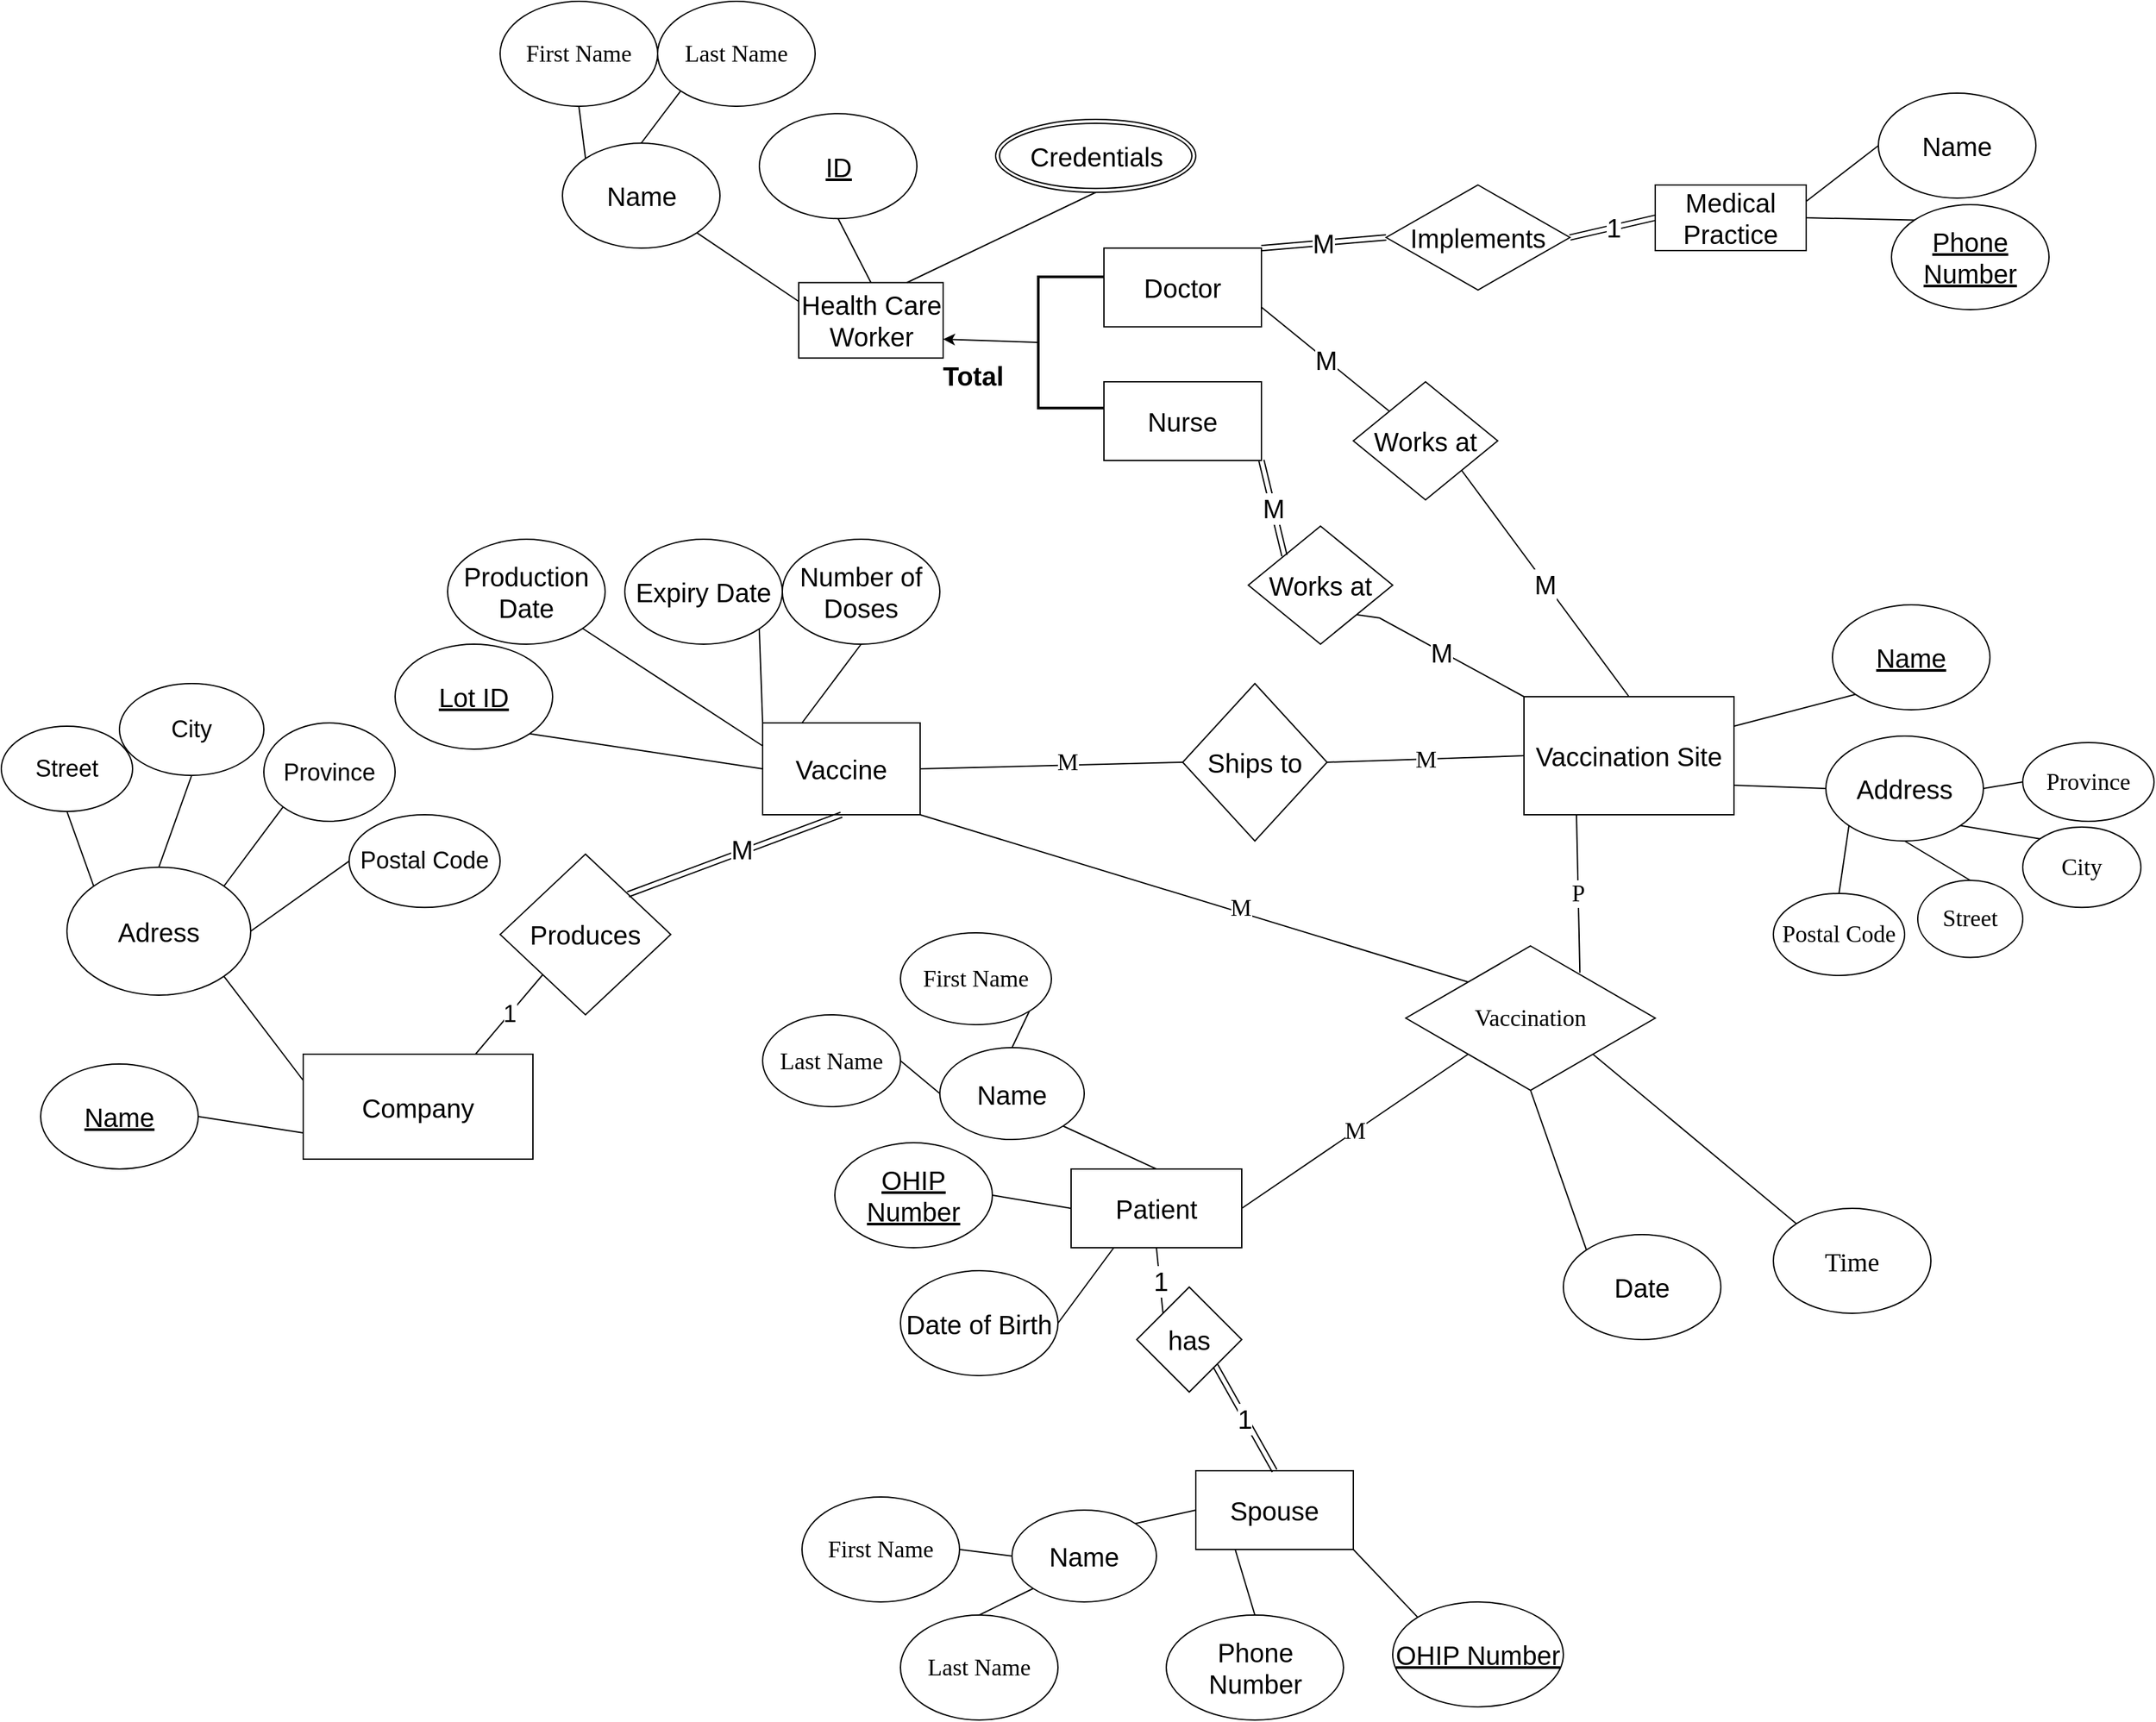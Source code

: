 <mxfile version="16.5.5" type="github">
  <diagram id="PgW4nPpEC8x0lyethXMX" name="Page-1">
    <mxGraphModel dx="3353" dy="2295" grid="1" gridSize="10" guides="1" tooltips="1" connect="1" arrows="1" fold="1" page="1" pageScale="1" pageWidth="850" pageHeight="1100" math="0" shadow="0">
      <root>
        <mxCell id="0" />
        <mxCell id="1" parent="0" />
        <mxCell id="HXhFRCqjD4kQxeXYWOiK-1" value="Company" style="rounded=0;whiteSpace=wrap;html=1;fontSize=20;" parent="1" vertex="1">
          <mxGeometry x="-580" y="522.5" width="175" height="80" as="geometry" />
        </mxCell>
        <mxCell id="HXhFRCqjD4kQxeXYWOiK-2" value="Vaccine" style="rounded=0;whiteSpace=wrap;html=1;fontSize=20;" parent="1" vertex="1">
          <mxGeometry x="-230" y="270" width="120" height="70" as="geometry" />
        </mxCell>
        <mxCell id="HXhFRCqjD4kQxeXYWOiK-3" value="Vaccination Site" style="rounded=0;whiteSpace=wrap;html=1;fontSize=20;" parent="1" vertex="1">
          <mxGeometry x="350" y="250" width="160" height="90" as="geometry" />
        </mxCell>
        <mxCell id="HXhFRCqjD4kQxeXYWOiK-4" value="Patient" style="rounded=0;whiteSpace=wrap;html=1;fontSize=20;" parent="1" vertex="1">
          <mxGeometry x="5" y="610" width="130" height="60" as="geometry" />
        </mxCell>
        <mxCell id="HXhFRCqjD4kQxeXYWOiK-6" value="Health Care Worker" style="rounded=0;whiteSpace=wrap;html=1;fontSize=20;" parent="1" vertex="1">
          <mxGeometry x="-202.5" y="-65.63" width="110" height="57.5" as="geometry" />
        </mxCell>
        <mxCell id="HXhFRCqjD4kQxeXYWOiK-7" value="&lt;u style=&quot;font-size: 20px;&quot;&gt;Name&lt;/u&gt;" style="ellipse;whiteSpace=wrap;html=1;fontSize=20;" parent="1" vertex="1">
          <mxGeometry x="-780" y="530" width="120" height="80" as="geometry" />
        </mxCell>
        <mxCell id="HXhFRCqjD4kQxeXYWOiK-8" value="Adress" style="ellipse;whiteSpace=wrap;html=1;fontSize=20;" parent="1" vertex="1">
          <mxGeometry x="-760" y="380" width="140" height="97.5" as="geometry" />
        </mxCell>
        <mxCell id="HXhFRCqjD4kQxeXYWOiK-9" value="" style="endArrow=none;html=1;rounded=0;exitX=1;exitY=0.5;exitDx=0;exitDy=0;entryX=0;entryY=0.75;entryDx=0;entryDy=0;fontSize=20;" parent="1" source="HXhFRCqjD4kQxeXYWOiK-7" target="HXhFRCqjD4kQxeXYWOiK-1" edge="1">
          <mxGeometry width="50" height="50" relative="1" as="geometry">
            <mxPoint x="-750" y="740" as="sourcePoint" />
            <mxPoint x="-640" y="970" as="targetPoint" />
          </mxGeometry>
        </mxCell>
        <mxCell id="HXhFRCqjD4kQxeXYWOiK-10" value="" style="endArrow=none;html=1;rounded=0;entryX=0;entryY=0.25;entryDx=0;entryDy=0;exitX=1;exitY=1;exitDx=0;exitDy=0;fontSize=20;" parent="1" source="HXhFRCqjD4kQxeXYWOiK-8" target="HXhFRCqjD4kQxeXYWOiK-1" edge="1">
          <mxGeometry width="50" height="50" relative="1" as="geometry">
            <mxPoint x="-560" y="420" as="sourcePoint" />
            <mxPoint x="-510" y="370" as="targetPoint" />
          </mxGeometry>
        </mxCell>
        <mxCell id="HXhFRCqjD4kQxeXYWOiK-11" value="&lt;u style=&quot;font-size: 20px;&quot;&gt;Lot ID&lt;/u&gt;" style="ellipse;whiteSpace=wrap;html=1;fontSize=20;" parent="1" vertex="1">
          <mxGeometry x="-510" y="210" width="120" height="80" as="geometry" />
        </mxCell>
        <mxCell id="HXhFRCqjD4kQxeXYWOiK-18" value="Name" style="ellipse;whiteSpace=wrap;html=1;fontSize=20;" parent="1" vertex="1">
          <mxGeometry x="-382.5" y="-171.88" width="120" height="80" as="geometry" />
        </mxCell>
        <mxCell id="HXhFRCqjD4kQxeXYWOiK-21" value="&lt;u style=&quot;font-size: 20px;&quot;&gt;ID&lt;/u&gt;" style="ellipse;whiteSpace=wrap;html=1;fontSize=20;" parent="1" vertex="1">
          <mxGeometry x="-232.5" y="-194.38" width="120" height="80" as="geometry" />
        </mxCell>
        <mxCell id="HXhFRCqjD4kQxeXYWOiK-23" value="Medical Practice" style="rounded=0;whiteSpace=wrap;html=1;fontSize=20;" parent="1" vertex="1">
          <mxGeometry x="450" y="-140" width="115" height="50" as="geometry" />
        </mxCell>
        <mxCell id="HXhFRCqjD4kQxeXYWOiK-24" value="Name" style="ellipse;whiteSpace=wrap;html=1;fontSize=20;" parent="1" vertex="1">
          <mxGeometry x="620" y="-210" width="120" height="80" as="geometry" />
        </mxCell>
        <mxCell id="HXhFRCqjD4kQxeXYWOiK-25" value="&lt;u style=&quot;font-size: 20px;&quot;&gt;Phone Number&lt;/u&gt;" style="ellipse;whiteSpace=wrap;html=1;strokeColor=default;fillColor=none;fontSize=20;" parent="1" vertex="1">
          <mxGeometry x="630" y="-125" width="120" height="80" as="geometry" />
        </mxCell>
        <mxCell id="HXhFRCqjD4kQxeXYWOiK-28" value="Production Date" style="ellipse;whiteSpace=wrap;html=1;fontSize=20;" parent="1" vertex="1">
          <mxGeometry x="-470" y="130" width="120" height="80" as="geometry" />
        </mxCell>
        <mxCell id="HXhFRCqjD4kQxeXYWOiK-29" value="Expiry Date" style="ellipse;whiteSpace=wrap;html=1;fontSize=20;" parent="1" vertex="1">
          <mxGeometry x="-335" y="130" width="120" height="80" as="geometry" />
        </mxCell>
        <mxCell id="HXhFRCqjD4kQxeXYWOiK-32" value="Number of Doses" style="ellipse;whiteSpace=wrap;html=1;fontSize=20;" parent="1" vertex="1">
          <mxGeometry x="-215" y="130" width="120" height="80" as="geometry" />
        </mxCell>
        <mxCell id="HXhFRCqjD4kQxeXYWOiK-36" value="&lt;u style=&quot;font-size: 20px;&quot;&gt;OHIP Number&lt;/u&gt;" style="ellipse;whiteSpace=wrap;html=1;fontSize=20;" parent="1" vertex="1">
          <mxGeometry x="-175" y="590" width="120" height="80" as="geometry" />
        </mxCell>
        <mxCell id="HXhFRCqjD4kQxeXYWOiK-38" value="Name" style="ellipse;whiteSpace=wrap;html=1;fontSize=20;" parent="1" vertex="1">
          <mxGeometry x="-95" y="517.5" width="110" height="70" as="geometry" />
        </mxCell>
        <mxCell id="HXhFRCqjD4kQxeXYWOiK-40" value="Date of Birth" style="ellipse;whiteSpace=wrap;html=1;fontSize=20;" parent="1" vertex="1">
          <mxGeometry x="-125" y="687.5" width="120" height="80" as="geometry" />
        </mxCell>
        <mxCell id="HXhFRCqjD4kQxeXYWOiK-42" value="Spouse" style="rounded=0;whiteSpace=wrap;html=1;fontSize=20;" parent="1" vertex="1">
          <mxGeometry x="100" y="840" width="120" height="60" as="geometry" />
        </mxCell>
        <mxCell id="HXhFRCqjD4kQxeXYWOiK-43" value="Phone Number" style="ellipse;whiteSpace=wrap;html=1;fontSize=20;" parent="1" vertex="1">
          <mxGeometry x="77.5" y="950" width="135" height="80" as="geometry" />
        </mxCell>
        <mxCell id="HXhFRCqjD4kQxeXYWOiK-44" value="Name" style="ellipse;whiteSpace=wrap;html=1;fontSize=20;" parent="1" vertex="1">
          <mxGeometry x="-40" y="870" width="110" height="70" as="geometry" />
        </mxCell>
        <mxCell id="HXhFRCqjD4kQxeXYWOiK-45" value="&lt;u style=&quot;font-size: 20px;&quot;&gt;OHIP Number&lt;/u&gt;" style="ellipse;whiteSpace=wrap;html=1;fontSize=20;" parent="1" vertex="1">
          <mxGeometry x="250" y="940" width="130" height="80" as="geometry" />
        </mxCell>
        <mxCell id="HXhFRCqjD4kQxeXYWOiK-51" value="&lt;u style=&quot;font-size: 20px;&quot;&gt;Name&lt;/u&gt;" style="ellipse;whiteSpace=wrap;html=1;fontSize=20;" parent="1" vertex="1">
          <mxGeometry x="585" y="180" width="120" height="80" as="geometry" />
        </mxCell>
        <mxCell id="HXhFRCqjD4kQxeXYWOiK-52" value="Address" style="ellipse;whiteSpace=wrap;html=1;fontSize=20;" parent="1" vertex="1">
          <mxGeometry x="580" y="280" width="120" height="80" as="geometry" />
        </mxCell>
        <mxCell id="HXhFRCqjD4kQxeXYWOiK-57" value="Produces" style="rhombus;whiteSpace=wrap;html=1;fontSize=20;" parent="1" vertex="1">
          <mxGeometry x="-430" y="370" width="130" height="122.5" as="geometry" />
        </mxCell>
        <mxCell id="HXhFRCqjD4kQxeXYWOiK-60" value="Ships to" style="rhombus;whiteSpace=wrap;html=1;fontSize=20;" parent="1" vertex="1">
          <mxGeometry x="90" y="240" width="110" height="120" as="geometry" />
        </mxCell>
        <mxCell id="HXhFRCqjD4kQxeXYWOiK-66" style="edgeStyle=none;rounded=0;orthogonalLoop=1;jettySize=auto;html=1;exitX=0.5;exitY=0;exitDx=0;exitDy=0;fontSize=20;" parent="1" source="HXhFRCqjD4kQxeXYWOiK-18" target="HXhFRCqjD4kQxeXYWOiK-18" edge="1">
          <mxGeometry relative="1" as="geometry" />
        </mxCell>
        <mxCell id="HXhFRCqjD4kQxeXYWOiK-83" style="edgeStyle=none;rounded=0;orthogonalLoop=1;jettySize=auto;html=1;exitX=0.5;exitY=1;exitDx=0;exitDy=0;fontSize=20;" parent="1" source="HXhFRCqjD4kQxeXYWOiK-4" target="HXhFRCqjD4kQxeXYWOiK-4" edge="1">
          <mxGeometry relative="1" as="geometry" />
        </mxCell>
        <mxCell id="HXhFRCqjD4kQxeXYWOiK-84" value="has" style="rhombus;whiteSpace=wrap;html=1;strokeColor=default;fillColor=none;fontSize=20;" parent="1" vertex="1">
          <mxGeometry x="55" y="700" width="80" height="80" as="geometry" />
        </mxCell>
        <mxCell id="HXhFRCqjD4kQxeXYWOiK-97" style="edgeStyle=none;rounded=0;orthogonalLoop=1;jettySize=auto;html=1;exitX=0.5;exitY=0;exitDx=0;exitDy=0;fontSize=20;" parent="1" edge="1">
          <mxGeometry relative="1" as="geometry">
            <mxPoint x="20" y="517.5" as="sourcePoint" />
            <mxPoint x="20" y="517.5" as="targetPoint" />
          </mxGeometry>
        </mxCell>
        <mxCell id="HXhFRCqjD4kQxeXYWOiK-98" value="&lt;font face=&quot;Times New Roman&quot;&gt;Time&lt;/font&gt;" style="ellipse;whiteSpace=wrap;html=1;strokeColor=default;fillColor=none;fontSize=20;" parent="1" vertex="1">
          <mxGeometry x="540" y="640" width="120" height="80" as="geometry" />
        </mxCell>
        <mxCell id="HXhFRCqjD4kQxeXYWOiK-99" value="Date" style="ellipse;whiteSpace=wrap;html=1;strokeColor=default;fillColor=none;fontSize=20;" parent="1" vertex="1">
          <mxGeometry x="380" y="660" width="120" height="80" as="geometry" />
        </mxCell>
        <mxCell id="HXhFRCqjD4kQxeXYWOiK-106" value="Works at" style="rhombus;whiteSpace=wrap;html=1;strokeColor=default;fillColor=none;fontSize=20;" parent="1" vertex="1">
          <mxGeometry x="140" y="120" width="110" height="90" as="geometry" />
        </mxCell>
        <mxCell id="HXhFRCqjD4kQxeXYWOiK-116" value="Nurse" style="rounded=0;whiteSpace=wrap;html=1;strokeColor=default;fillColor=none;fontSize=20;" parent="1" vertex="1">
          <mxGeometry x="30" y="10" width="120" height="60" as="geometry" />
        </mxCell>
        <mxCell id="HXhFRCqjD4kQxeXYWOiK-117" value="Doctor" style="rounded=0;whiteSpace=wrap;html=1;strokeColor=default;fillColor=none;fontSize=20;" parent="1" vertex="1">
          <mxGeometry x="30" y="-91.88" width="120" height="60" as="geometry" />
        </mxCell>
        <mxCell id="HXhFRCqjD4kQxeXYWOiK-131" value="Implements" style="rhombus;whiteSpace=wrap;html=1;strokeColor=default;fillColor=none;fontSize=20;" parent="1" vertex="1">
          <mxGeometry x="245" y="-140" width="140" height="80" as="geometry" />
        </mxCell>
        <mxCell id="0wEwz3gsbH0lIXhT5vUy-5" style="edgeStyle=none;rounded=0;orthogonalLoop=1;jettySize=auto;html=1;entryX=1;entryY=0.75;entryDx=0;entryDy=0;fontSize=20;exitX=0;exitY=0.5;exitDx=0;exitDy=0;exitPerimeter=0;" parent="1" source="4U53l3fF6bcGF8m6_1v4-1" target="HXhFRCqjD4kQxeXYWOiK-6" edge="1">
          <mxGeometry relative="1" as="geometry">
            <mxPoint x="-30" y="-37" as="sourcePoint" />
          </mxGeometry>
        </mxCell>
        <mxCell id="0wEwz3gsbH0lIXhT5vUy-6" value="&lt;b style=&quot;font-size: 20px;&quot;&gt;Total&lt;/b&gt;" style="text;html=1;align=center;verticalAlign=middle;resizable=0;points=[];autosize=1;strokeColor=none;fillColor=none;fontSize=20;" parent="1" vertex="1">
          <mxGeometry x="-100" y="-10" width="60" height="30" as="geometry" />
        </mxCell>
        <mxCell id="0wEwz3gsbH0lIXhT5vUy-21" value="" style="endArrow=none;html=1;rounded=0;entryX=1;entryY=1;entryDx=0;entryDy=0;exitX=0;exitY=0.25;exitDx=0;exitDy=0;fontSize=20;" parent="1" source="HXhFRCqjD4kQxeXYWOiK-6" target="HXhFRCqjD4kQxeXYWOiK-18" edge="1">
          <mxGeometry width="50" height="50" relative="1" as="geometry">
            <mxPoint x="97.5" y="95.62" as="sourcePoint" />
            <mxPoint x="147.5" y="45.62" as="targetPoint" />
          </mxGeometry>
        </mxCell>
        <mxCell id="0wEwz3gsbH0lIXhT5vUy-22" value="M" style="endArrow=none;html=1;rounded=0;entryX=1;entryY=1;entryDx=0;entryDy=0;exitX=0;exitY=0;exitDx=0;exitDy=0;shape=link;fontSize=20;" parent="1" source="HXhFRCqjD4kQxeXYWOiK-106" target="HXhFRCqjD4kQxeXYWOiK-116" edge="1">
          <mxGeometry width="50" height="50" relative="1" as="geometry">
            <mxPoint x="150" y="142.5" as="sourcePoint" />
            <mxPoint x="417.5" y="180" as="targetPoint" />
          </mxGeometry>
        </mxCell>
        <mxCell id="0wEwz3gsbH0lIXhT5vUy-23" value="M" style="endArrow=none;html=1;rounded=0;entryX=1;entryY=0.75;entryDx=0;entryDy=0;exitX=0;exitY=0;exitDx=0;exitDy=0;fontSize=20;" parent="1" source="JCoBffPXQ9XGyhyVVdDb-24" target="HXhFRCqjD4kQxeXYWOiK-117" edge="1">
          <mxGeometry width="50" height="50" relative="1" as="geometry">
            <mxPoint x="467.5" y="-10" as="sourcePoint" />
            <mxPoint x="417.5" y="180" as="targetPoint" />
          </mxGeometry>
        </mxCell>
        <mxCell id="0wEwz3gsbH0lIXhT5vUy-24" value="M" style="endArrow=none;html=1;rounded=0;entryX=1;entryY=1;entryDx=0;entryDy=0;exitX=0.5;exitY=0;exitDx=0;exitDy=0;fontSize=20;" parent="1" source="HXhFRCqjD4kQxeXYWOiK-3" target="JCoBffPXQ9XGyhyVVdDb-24" edge="1">
          <mxGeometry width="50" height="50" relative="1" as="geometry">
            <mxPoint x="320" y="180" as="sourcePoint" />
            <mxPoint x="310" y="140" as="targetPoint" />
          </mxGeometry>
        </mxCell>
        <mxCell id="0wEwz3gsbH0lIXhT5vUy-28" value="" style="endArrow=none;html=1;rounded=0;entryX=1;entryY=1;entryDx=0;entryDy=0;exitX=0;exitY=0;exitDx=0;exitDy=0;fontSize=20;" parent="1" source="HXhFRCqjD4kQxeXYWOiK-45" target="HXhFRCqjD4kQxeXYWOiK-42" edge="1">
          <mxGeometry width="50" height="50" relative="1" as="geometry">
            <mxPoint x="570" y="537.5" as="sourcePoint" />
            <mxPoint x="620" y="487.5" as="targetPoint" />
          </mxGeometry>
        </mxCell>
        <mxCell id="0wEwz3gsbH0lIXhT5vUy-29" value="" style="endArrow=none;html=1;rounded=0;entryX=0;entryY=0.5;entryDx=0;entryDy=0;exitX=1;exitY=0;exitDx=0;exitDy=0;fontSize=20;" parent="1" source="HXhFRCqjD4kQxeXYWOiK-44" target="HXhFRCqjD4kQxeXYWOiK-42" edge="1">
          <mxGeometry width="50" height="50" relative="1" as="geometry">
            <mxPoint x="570" y="537.5" as="sourcePoint" />
            <mxPoint x="620" y="487.5" as="targetPoint" />
          </mxGeometry>
        </mxCell>
        <mxCell id="0wEwz3gsbH0lIXhT5vUy-30" value="" style="endArrow=none;html=1;rounded=0;entryX=0.25;entryY=1;entryDx=0;entryDy=0;exitX=0.5;exitY=0;exitDx=0;exitDy=0;fontSize=20;" parent="1" source="HXhFRCqjD4kQxeXYWOiK-43" target="HXhFRCqjD4kQxeXYWOiK-42" edge="1">
          <mxGeometry width="50" height="50" relative="1" as="geometry">
            <mxPoint x="570" y="537.5" as="sourcePoint" />
            <mxPoint x="620" y="487.5" as="targetPoint" />
          </mxGeometry>
        </mxCell>
        <mxCell id="0wEwz3gsbH0lIXhT5vUy-31" value="1" style="endArrow=none;html=1;rounded=0;entryX=1;entryY=1;entryDx=0;entryDy=0;exitX=0.5;exitY=0;exitDx=0;exitDy=0;shape=link;fontSize=20;" parent="1" source="HXhFRCqjD4kQxeXYWOiK-42" target="HXhFRCqjD4kQxeXYWOiK-84" edge="1">
          <mxGeometry width="50" height="50" relative="1" as="geometry">
            <mxPoint x="920" y="720" as="sourcePoint" />
            <mxPoint x="960" y="680" as="targetPoint" />
          </mxGeometry>
        </mxCell>
        <mxCell id="0wEwz3gsbH0lIXhT5vUy-32" value="1" style="endArrow=none;html=1;rounded=0;entryX=0.5;entryY=1;entryDx=0;entryDy=0;exitX=0;exitY=0;exitDx=0;exitDy=0;fontSize=20;" parent="1" source="HXhFRCqjD4kQxeXYWOiK-84" target="HXhFRCqjD4kQxeXYWOiK-4" edge="1">
          <mxGeometry width="50" height="50" relative="1" as="geometry">
            <mxPoint x="585" y="640" as="sourcePoint" />
            <mxPoint x="635" y="590" as="targetPoint" />
          </mxGeometry>
        </mxCell>
        <mxCell id="0wEwz3gsbH0lIXhT5vUy-33" value="" style="endArrow=none;html=1;rounded=0;entryX=0.25;entryY=1;entryDx=0;entryDy=0;exitX=1;exitY=0.5;exitDx=0;exitDy=0;fontSize=20;" parent="1" source="HXhFRCqjD4kQxeXYWOiK-40" target="HXhFRCqjD4kQxeXYWOiK-4" edge="1">
          <mxGeometry width="50" height="50" relative="1" as="geometry">
            <mxPoint x="585" y="640" as="sourcePoint" />
            <mxPoint x="635" y="590" as="targetPoint" />
          </mxGeometry>
        </mxCell>
        <mxCell id="0wEwz3gsbH0lIXhT5vUy-34" value="" style="endArrow=none;html=1;rounded=0;exitX=0;exitY=0.5;exitDx=0;exitDy=0;fontSize=20;entryX=1;entryY=0.5;entryDx=0;entryDy=0;" parent="1" source="HXhFRCqjD4kQxeXYWOiK-4" target="HXhFRCqjD4kQxeXYWOiK-36" edge="1">
          <mxGeometry width="50" height="50" relative="1" as="geometry">
            <mxPoint x="585" y="640" as="sourcePoint" />
            <mxPoint x="-115" y="610" as="targetPoint" />
          </mxGeometry>
        </mxCell>
        <mxCell id="0wEwz3gsbH0lIXhT5vUy-35" value="" style="endArrow=none;html=1;rounded=0;entryX=1;entryY=1;entryDx=0;entryDy=0;exitX=0.5;exitY=0;exitDx=0;exitDy=0;fontSize=20;" parent="1" source="HXhFRCqjD4kQxeXYWOiK-4" target="HXhFRCqjD4kQxeXYWOiK-38" edge="1">
          <mxGeometry width="50" height="50" relative="1" as="geometry">
            <mxPoint x="585" y="640" as="sourcePoint" />
            <mxPoint x="635" y="590" as="targetPoint" />
          </mxGeometry>
        </mxCell>
        <mxCell id="0wEwz3gsbH0lIXhT5vUy-36" value="" style="endArrow=none;html=1;rounded=0;entryX=0;entryY=0;entryDx=0;entryDy=0;fontSize=20;exitX=0.5;exitY=1;exitDx=0;exitDy=0;" parent="1" source="JCoBffPXQ9XGyhyVVdDb-41" target="HXhFRCqjD4kQxeXYWOiK-99" edge="1">
          <mxGeometry width="50" height="50" relative="1" as="geometry">
            <mxPoint x="65" y="560" as="sourcePoint" />
            <mxPoint x="-20" y="502.5" as="targetPoint" />
          </mxGeometry>
        </mxCell>
        <mxCell id="0wEwz3gsbH0lIXhT5vUy-37" value="" style="endArrow=none;html=1;rounded=0;entryX=0;entryY=0;entryDx=0;entryDy=0;exitX=1;exitY=1;exitDx=0;exitDy=0;fontSize=20;" parent="1" source="JCoBffPXQ9XGyhyVVdDb-41" target="HXhFRCqjD4kQxeXYWOiK-98" edge="1">
          <mxGeometry width="50" height="50" relative="1" as="geometry">
            <mxPoint x="155.2" y="550.88" as="sourcePoint" />
            <mxPoint x="110" y="462.5" as="targetPoint" />
          </mxGeometry>
        </mxCell>
        <mxCell id="0wEwz3gsbH0lIXhT5vUy-42" value="" style="endArrow=none;html=1;rounded=0;exitX=1;exitY=0;exitDx=0;exitDy=0;shape=link;fontSize=20;entryX=0.5;entryY=1;entryDx=0;entryDy=0;" parent="1" source="HXhFRCqjD4kQxeXYWOiK-57" target="HXhFRCqjD4kQxeXYWOiK-2" edge="1">
          <mxGeometry width="50" height="50" relative="1" as="geometry">
            <mxPoint x="160" y="630" as="sourcePoint" />
            <mxPoint x="-180" y="380" as="targetPoint" />
          </mxGeometry>
        </mxCell>
        <mxCell id="0wEwz3gsbH0lIXhT5vUy-98" value="M" style="edgeLabel;html=1;align=center;verticalAlign=middle;resizable=0;points=[];fontSize=20;" parent="0wEwz3gsbH0lIXhT5vUy-42" vertex="1" connectable="0">
          <mxGeometry x="0.07" y="2" relative="1" as="geometry">
            <mxPoint as="offset" />
          </mxGeometry>
        </mxCell>
        <mxCell id="0wEwz3gsbH0lIXhT5vUy-47" value="" style="endArrow=none;html=1;rounded=0;entryX=1;entryY=1;entryDx=0;entryDy=0;exitX=0;exitY=0.5;exitDx=0;exitDy=0;fontSize=20;" parent="1" source="HXhFRCqjD4kQxeXYWOiK-2" target="HXhFRCqjD4kQxeXYWOiK-11" edge="1">
          <mxGeometry width="50" height="50" relative="1" as="geometry">
            <mxPoint x="-540.68" y="298.32" as="sourcePoint" />
            <mxPoint x="210" y="580" as="targetPoint" />
          </mxGeometry>
        </mxCell>
        <mxCell id="0wEwz3gsbH0lIXhT5vUy-48" value="" style="endArrow=none;html=1;rounded=0;exitX=0;exitY=0.25;exitDx=0;exitDy=0;fontSize=20;" parent="1" source="HXhFRCqjD4kQxeXYWOiK-2" target="HXhFRCqjD4kQxeXYWOiK-28" edge="1">
          <mxGeometry width="50" height="50" relative="1" as="geometry">
            <mxPoint x="-500" y="300" as="sourcePoint" />
            <mxPoint x="210" y="580" as="targetPoint" />
          </mxGeometry>
        </mxCell>
        <mxCell id="0wEwz3gsbH0lIXhT5vUy-49" value="" style="endArrow=none;html=1;rounded=0;entryX=1;entryY=1;entryDx=0;entryDy=0;exitX=0;exitY=0;exitDx=0;exitDy=0;fontSize=20;" parent="1" source="HXhFRCqjD4kQxeXYWOiK-2" target="HXhFRCqjD4kQxeXYWOiK-29" edge="1">
          <mxGeometry width="50" height="50" relative="1" as="geometry">
            <mxPoint x="-483.32" y="301.02" as="sourcePoint" />
            <mxPoint x="210" y="580" as="targetPoint" />
          </mxGeometry>
        </mxCell>
        <mxCell id="0wEwz3gsbH0lIXhT5vUy-50" value="" style="endArrow=none;html=1;rounded=0;entryX=0.5;entryY=1;entryDx=0;entryDy=0;exitX=0.25;exitY=0;exitDx=0;exitDy=0;fontSize=20;" parent="1" source="HXhFRCqjD4kQxeXYWOiK-2" target="HXhFRCqjD4kQxeXYWOiK-32" edge="1">
          <mxGeometry width="50" height="50" relative="1" as="geometry">
            <mxPoint x="-470" y="300" as="sourcePoint" />
            <mxPoint x="210" y="580" as="targetPoint" />
          </mxGeometry>
        </mxCell>
        <mxCell id="0wEwz3gsbH0lIXhT5vUy-71" value="M" style="endArrow=none;html=1;rounded=0;entryX=0;entryY=0.5;entryDx=0;entryDy=0;exitX=1;exitY=0;exitDx=0;exitDy=0;shape=link;fontSize=20;" parent="1" source="HXhFRCqjD4kQxeXYWOiK-117" target="HXhFRCqjD4kQxeXYWOiK-131" edge="1">
          <mxGeometry width="50" height="50" relative="1" as="geometry">
            <mxPoint x="437.5" y="40" as="sourcePoint" />
            <mxPoint x="487.5" y="-10" as="targetPoint" />
          </mxGeometry>
        </mxCell>
        <mxCell id="0wEwz3gsbH0lIXhT5vUy-75" value="" style="endArrow=none;html=1;rounded=0;entryX=0;entryY=0.5;entryDx=0;entryDy=0;exitX=1;exitY=0.75;exitDx=0;exitDy=0;fontSize=20;" parent="1" source="HXhFRCqjD4kQxeXYWOiK-3" target="HXhFRCqjD4kQxeXYWOiK-52" edge="1">
          <mxGeometry width="50" height="50" relative="1" as="geometry">
            <mxPoint x="490" y="322.5" as="sourcePoint" />
            <mxPoint x="280" y="585" as="targetPoint" />
          </mxGeometry>
        </mxCell>
        <mxCell id="0wEwz3gsbH0lIXhT5vUy-79" value="" style="endArrow=none;html=1;rounded=0;entryX=0;entryY=0;entryDx=0;entryDy=0;exitX=1;exitY=0.5;exitDx=0;exitDy=0;fontSize=20;" parent="1" source="HXhFRCqjD4kQxeXYWOiK-23" target="HXhFRCqjD4kQxeXYWOiK-25" edge="1">
          <mxGeometry width="50" height="50" relative="1" as="geometry">
            <mxPoint x="627.5" y="-31.25" as="sourcePoint" />
            <mxPoint x="697.5" y="-85" as="targetPoint" />
          </mxGeometry>
        </mxCell>
        <mxCell id="0wEwz3gsbH0lIXhT5vUy-80" value="" style="endArrow=none;html=1;rounded=0;entryX=0;entryY=0.5;entryDx=0;entryDy=0;exitX=1;exitY=0.25;exitDx=0;exitDy=0;fontSize=20;" parent="1" source="HXhFRCqjD4kQxeXYWOiK-23" target="HXhFRCqjD4kQxeXYWOiK-24" edge="1">
          <mxGeometry width="50" height="50" relative="1" as="geometry">
            <mxPoint x="627.5" y="-43.75" as="sourcePoint" />
            <mxPoint x="447.5" y="-348.75" as="targetPoint" />
          </mxGeometry>
        </mxCell>
        <mxCell id="0wEwz3gsbH0lIXhT5vUy-81" value="1" style="endArrow=none;html=1;rounded=0;entryX=0;entryY=0.5;entryDx=0;entryDy=0;exitX=1;exitY=0.5;exitDx=0;exitDy=0;shape=link;fontSize=20;" parent="1" source="HXhFRCqjD4kQxeXYWOiK-131" target="HXhFRCqjD4kQxeXYWOiK-23" edge="1">
          <mxGeometry width="50" height="50" relative="1" as="geometry">
            <mxPoint x="407.5" y="-127.5" as="sourcePoint" />
            <mxPoint x="387.5" y="-447.5" as="targetPoint" />
          </mxGeometry>
        </mxCell>
        <mxCell id="0wEwz3gsbH0lIXhT5vUy-86" value="" style="endArrow=none;html=1;rounded=0;entryX=0.5;entryY=1;entryDx=0;entryDy=0;exitX=0.5;exitY=0;exitDx=0;exitDy=0;fontSize=20;" parent="1" source="HXhFRCqjD4kQxeXYWOiK-6" target="HXhFRCqjD4kQxeXYWOiK-21" edge="1">
          <mxGeometry width="50" height="50" relative="1" as="geometry">
            <mxPoint x="437.5" y="145.62" as="sourcePoint" />
            <mxPoint x="487.5" y="95.62" as="targetPoint" />
          </mxGeometry>
        </mxCell>
        <mxCell id="0wEwz3gsbH0lIXhT5vUy-87" value="" style="endArrow=none;html=1;rounded=0;entryX=0.5;entryY=1;entryDx=0;entryDy=0;exitX=0.75;exitY=0;exitDx=0;exitDy=0;fontSize=20;" parent="1" source="HXhFRCqjD4kQxeXYWOiK-6" target="n0Flxyq9XvfSCU0pUyeV-1" edge="1">
          <mxGeometry width="50" height="50" relative="1" as="geometry">
            <mxPoint x="437.5" y="145.62" as="sourcePoint" />
            <mxPoint x="-12.5" y="-128.75" as="targetPoint" />
          </mxGeometry>
        </mxCell>
        <mxCell id="n0Flxyq9XvfSCU0pUyeV-1" value="&lt;span style=&quot;font-size: 20px&quot;&gt;Credentials&lt;/span&gt;" style="ellipse;shape=doubleEllipse;margin=3;whiteSpace=wrap;html=1;align=center;" parent="1" vertex="1">
          <mxGeometry x="-52.5" y="-190" width="152.5" height="55.63" as="geometry" />
        </mxCell>
        <mxCell id="JCoBffPXQ9XGyhyVVdDb-1" value="&lt;font style=&quot;font-size: 18px&quot;&gt;City&lt;/font&gt;" style="ellipse;whiteSpace=wrap;html=1;" parent="1" vertex="1">
          <mxGeometry x="-720" y="240" width="110" height="70" as="geometry" />
        </mxCell>
        <mxCell id="JCoBffPXQ9XGyhyVVdDb-2" value="" style="endArrow=none;html=1;rounded=0;entryX=0.5;entryY=1;entryDx=0;entryDy=0;exitX=0.5;exitY=0;exitDx=0;exitDy=0;" parent="1" source="HXhFRCqjD4kQxeXYWOiK-8" target="JCoBffPXQ9XGyhyVVdDb-1" edge="1">
          <mxGeometry width="50" height="50" relative="1" as="geometry">
            <mxPoint x="80" y="430" as="sourcePoint" />
            <mxPoint x="130" y="380" as="targetPoint" />
          </mxGeometry>
        </mxCell>
        <mxCell id="JCoBffPXQ9XGyhyVVdDb-3" value="&lt;font style=&quot;font-size: 18px&quot;&gt;Postal Code&lt;/font&gt;" style="ellipse;whiteSpace=wrap;html=1;" parent="1" vertex="1">
          <mxGeometry x="-545" y="340" width="115" height="70.63" as="geometry" />
        </mxCell>
        <mxCell id="JCoBffPXQ9XGyhyVVdDb-4" value="&lt;font style=&quot;font-size: 18px&quot;&gt;Province&lt;/font&gt;" style="ellipse;whiteSpace=wrap;html=1;" parent="1" vertex="1">
          <mxGeometry x="-610" y="270" width="100" height="75" as="geometry" />
        </mxCell>
        <mxCell id="JCoBffPXQ9XGyhyVVdDb-5" value="&lt;font style=&quot;font-size: 18px&quot;&gt;Street&lt;/font&gt;" style="ellipse;whiteSpace=wrap;html=1;" parent="1" vertex="1">
          <mxGeometry x="-810" y="272.5" width="100" height="65" as="geometry" />
        </mxCell>
        <mxCell id="JCoBffPXQ9XGyhyVVdDb-7" value="" style="endArrow=none;html=1;rounded=0;entryX=0;entryY=0.5;entryDx=0;entryDy=0;exitX=1;exitY=0.5;exitDx=0;exitDy=0;" parent="1" source="HXhFRCqjD4kQxeXYWOiK-8" target="JCoBffPXQ9XGyhyVVdDb-3" edge="1">
          <mxGeometry width="50" height="50" relative="1" as="geometry">
            <mxPoint x="-610" y="420" as="sourcePoint" />
            <mxPoint x="130" y="380" as="targetPoint" />
          </mxGeometry>
        </mxCell>
        <mxCell id="JCoBffPXQ9XGyhyVVdDb-8" value="" style="endArrow=none;html=1;rounded=0;entryX=0;entryY=1;entryDx=0;entryDy=0;exitX=1;exitY=0;exitDx=0;exitDy=0;" parent="1" source="HXhFRCqjD4kQxeXYWOiK-8" target="JCoBffPXQ9XGyhyVVdDb-4" edge="1">
          <mxGeometry width="50" height="50" relative="1" as="geometry">
            <mxPoint x="80" y="430" as="sourcePoint" />
            <mxPoint x="130" y="380" as="targetPoint" />
          </mxGeometry>
        </mxCell>
        <mxCell id="JCoBffPXQ9XGyhyVVdDb-9" value="" style="endArrow=none;html=1;rounded=0;entryX=0.5;entryY=1;entryDx=0;entryDy=0;exitX=0;exitY=0;exitDx=0;exitDy=0;" parent="1" source="HXhFRCqjD4kQxeXYWOiK-8" target="JCoBffPXQ9XGyhyVVdDb-5" edge="1">
          <mxGeometry width="50" height="50" relative="1" as="geometry">
            <mxPoint x="80" y="430" as="sourcePoint" />
            <mxPoint x="130" y="380" as="targetPoint" />
          </mxGeometry>
        </mxCell>
        <mxCell id="JCoBffPXQ9XGyhyVVdDb-11" value="&lt;font style=&quot;font-size: 18px&quot;&gt;1&lt;/font&gt;" style="endArrow=none;html=1;rounded=0;entryX=0;entryY=1;entryDx=0;entryDy=0;exitX=0.75;exitY=0;exitDx=0;exitDy=0;" parent="1" source="HXhFRCqjD4kQxeXYWOiK-1" target="HXhFRCqjD4kQxeXYWOiK-57" edge="1">
          <mxGeometry width="50" height="50" relative="1" as="geometry">
            <mxPoint x="-400" y="430" as="sourcePoint" />
            <mxPoint x="-350" y="380" as="targetPoint" />
          </mxGeometry>
        </mxCell>
        <mxCell id="JCoBffPXQ9XGyhyVVdDb-13" value="&lt;font face=&quot;Times New Roman&quot; style=&quot;font-size: 18px&quot;&gt;Postal Code&lt;/font&gt;" style="ellipse;whiteSpace=wrap;html=1;" parent="1" vertex="1">
          <mxGeometry x="540" y="400" width="100" height="62.5" as="geometry" />
        </mxCell>
        <mxCell id="JCoBffPXQ9XGyhyVVdDb-14" value="&lt;font face=&quot;Times New Roman&quot; style=&quot;font-size: 18px&quot;&gt;Province&lt;/font&gt;" style="ellipse;whiteSpace=wrap;html=1;" parent="1" vertex="1">
          <mxGeometry x="730" y="285" width="100" height="60" as="geometry" />
        </mxCell>
        <mxCell id="JCoBffPXQ9XGyhyVVdDb-15" value="&lt;font face=&quot;Times New Roman&quot; style=&quot;font-size: 18px&quot;&gt;City&lt;/font&gt;" style="ellipse;whiteSpace=wrap;html=1;" parent="1" vertex="1">
          <mxGeometry x="730" y="349.38" width="90" height="61.25" as="geometry" />
        </mxCell>
        <mxCell id="JCoBffPXQ9XGyhyVVdDb-16" value="&lt;font face=&quot;Times New Roman&quot; style=&quot;font-size: 18px&quot;&gt;Street&lt;/font&gt;" style="ellipse;whiteSpace=wrap;html=1;" parent="1" vertex="1">
          <mxGeometry x="650" y="390" width="80" height="58.75" as="geometry" />
        </mxCell>
        <mxCell id="JCoBffPXQ9XGyhyVVdDb-18" value="" style="endArrow=none;html=1;rounded=0;entryX=1;entryY=0.5;entryDx=0;entryDy=0;exitX=0;exitY=0.5;exitDx=0;exitDy=0;" parent="1" source="JCoBffPXQ9XGyhyVVdDb-14" target="HXhFRCqjD4kQxeXYWOiK-52" edge="1">
          <mxGeometry width="50" height="50" relative="1" as="geometry">
            <mxPoint x="500" y="340" as="sourcePoint" />
            <mxPoint x="550" y="290" as="targetPoint" />
          </mxGeometry>
        </mxCell>
        <mxCell id="JCoBffPXQ9XGyhyVVdDb-19" value="" style="endArrow=none;html=1;rounded=0;entryX=1;entryY=1;entryDx=0;entryDy=0;exitX=0;exitY=0;exitDx=0;exitDy=0;" parent="1" source="JCoBffPXQ9XGyhyVVdDb-15" target="HXhFRCqjD4kQxeXYWOiK-52" edge="1">
          <mxGeometry width="50" height="50" relative="1" as="geometry">
            <mxPoint x="500" y="340" as="sourcePoint" />
            <mxPoint x="550" y="290" as="targetPoint" />
          </mxGeometry>
        </mxCell>
        <mxCell id="JCoBffPXQ9XGyhyVVdDb-20" value="" style="endArrow=none;html=1;rounded=0;entryX=0.5;entryY=1;entryDx=0;entryDy=0;exitX=0.5;exitY=0;exitDx=0;exitDy=0;" parent="1" source="JCoBffPXQ9XGyhyVVdDb-16" target="HXhFRCqjD4kQxeXYWOiK-52" edge="1">
          <mxGeometry width="50" height="50" relative="1" as="geometry">
            <mxPoint x="500" y="340" as="sourcePoint" />
            <mxPoint x="550" y="290" as="targetPoint" />
          </mxGeometry>
        </mxCell>
        <mxCell id="JCoBffPXQ9XGyhyVVdDb-21" value="" style="endArrow=none;html=1;rounded=0;entryX=0;entryY=1;entryDx=0;entryDy=0;exitX=0.5;exitY=0;exitDx=0;exitDy=0;" parent="1" source="JCoBffPXQ9XGyhyVVdDb-13" target="HXhFRCqjD4kQxeXYWOiK-52" edge="1">
          <mxGeometry width="50" height="50" relative="1" as="geometry">
            <mxPoint x="500" y="340" as="sourcePoint" />
            <mxPoint x="550" y="290" as="targetPoint" />
          </mxGeometry>
        </mxCell>
        <mxCell id="JCoBffPXQ9XGyhyVVdDb-23" value="&lt;span style=&quot;font-size: 20px&quot;&gt;M&lt;/span&gt;" style="endArrow=none;html=1;rounded=0;entryX=0;entryY=0;entryDx=0;entryDy=0;exitX=1;exitY=1;exitDx=0;exitDy=0;" parent="1" source="HXhFRCqjD4kQxeXYWOiK-106" target="HXhFRCqjD4kQxeXYWOiK-3" edge="1">
          <mxGeometry width="50" height="50" relative="1" as="geometry">
            <mxPoint x="180" y="20" as="sourcePoint" />
            <mxPoint x="230" y="-30" as="targetPoint" />
            <Array as="points">
              <mxPoint x="240" y="190" />
            </Array>
          </mxGeometry>
        </mxCell>
        <mxCell id="JCoBffPXQ9XGyhyVVdDb-24" value="Works at" style="rhombus;whiteSpace=wrap;html=1;strokeColor=default;fillColor=none;fontSize=20;" parent="1" vertex="1">
          <mxGeometry x="220" y="10" width="110" height="90" as="geometry" />
        </mxCell>
        <mxCell id="JCoBffPXQ9XGyhyVVdDb-28" value="Last Name" style="ellipse;whiteSpace=wrap;html=1;fontFamily=Times New Roman;fontSize=18;" parent="1" vertex="1">
          <mxGeometry x="-310" y="-280" width="120" height="80" as="geometry" />
        </mxCell>
        <mxCell id="JCoBffPXQ9XGyhyVVdDb-29" value="First Name" style="ellipse;whiteSpace=wrap;html=1;fontFamily=Times New Roman;fontSize=18;" parent="1" vertex="1">
          <mxGeometry x="-430" y="-280" width="120" height="80" as="geometry" />
        </mxCell>
        <mxCell id="JCoBffPXQ9XGyhyVVdDb-30" value="" style="endArrow=none;html=1;rounded=0;fontFamily=Times New Roman;fontSize=18;entryX=0;entryY=1;entryDx=0;entryDy=0;exitX=0.5;exitY=0;exitDx=0;exitDy=0;" parent="1" source="HXhFRCqjD4kQxeXYWOiK-18" target="JCoBffPXQ9XGyhyVVdDb-28" edge="1">
          <mxGeometry width="50" height="50" relative="1" as="geometry">
            <mxPoint x="267.5" y="-34.38" as="sourcePoint" />
            <mxPoint x="317.5" y="-84.38" as="targetPoint" />
          </mxGeometry>
        </mxCell>
        <mxCell id="JCoBffPXQ9XGyhyVVdDb-31" value="" style="endArrow=none;html=1;rounded=0;fontFamily=Times New Roman;fontSize=18;entryX=0.5;entryY=1;entryDx=0;entryDy=0;exitX=0;exitY=0;exitDx=0;exitDy=0;" parent="1" source="HXhFRCqjD4kQxeXYWOiK-18" target="JCoBffPXQ9XGyhyVVdDb-29" edge="1">
          <mxGeometry width="50" height="50" relative="1" as="geometry">
            <mxPoint x="267.5" y="-34.38" as="sourcePoint" />
            <mxPoint x="317.5" y="-84.38" as="targetPoint" />
          </mxGeometry>
        </mxCell>
        <mxCell id="JCoBffPXQ9XGyhyVVdDb-32" value="Last Name" style="ellipse;whiteSpace=wrap;html=1;fontFamily=Times New Roman;fontSize=18;" parent="1" vertex="1">
          <mxGeometry x="-125" y="950" width="120" height="80" as="geometry" />
        </mxCell>
        <mxCell id="JCoBffPXQ9XGyhyVVdDb-33" value="First Name" style="ellipse;whiteSpace=wrap;html=1;fontFamily=Times New Roman;fontSize=18;" parent="1" vertex="1">
          <mxGeometry x="-200" y="860" width="120" height="80" as="geometry" />
        </mxCell>
        <mxCell id="JCoBffPXQ9XGyhyVVdDb-35" value="" style="endArrow=none;html=1;rounded=0;fontFamily=Times New Roman;fontSize=18;entryX=0;entryY=1;entryDx=0;entryDy=0;exitX=0.5;exitY=0;exitDx=0;exitDy=0;" parent="1" source="JCoBffPXQ9XGyhyVVdDb-32" target="HXhFRCqjD4kQxeXYWOiK-44" edge="1">
          <mxGeometry width="50" height="50" relative="1" as="geometry">
            <mxPoint x="180" y="850" as="sourcePoint" />
            <mxPoint x="230" y="800" as="targetPoint" />
          </mxGeometry>
        </mxCell>
        <mxCell id="JCoBffPXQ9XGyhyVVdDb-36" value="" style="endArrow=none;html=1;rounded=0;fontFamily=Times New Roman;fontSize=18;entryX=0;entryY=0.5;entryDx=0;entryDy=0;exitX=1;exitY=0.5;exitDx=0;exitDy=0;" parent="1" source="JCoBffPXQ9XGyhyVVdDb-33" target="HXhFRCqjD4kQxeXYWOiK-44" edge="1">
          <mxGeometry width="50" height="50" relative="1" as="geometry">
            <mxPoint x="180" y="850" as="sourcePoint" />
            <mxPoint x="230" y="800" as="targetPoint" />
          </mxGeometry>
        </mxCell>
        <mxCell id="JCoBffPXQ9XGyhyVVdDb-37" value="First Name" style="ellipse;whiteSpace=wrap;html=1;fontFamily=Times New Roman;fontSize=18;" parent="1" vertex="1">
          <mxGeometry x="-125" y="430" width="115" height="70" as="geometry" />
        </mxCell>
        <mxCell id="JCoBffPXQ9XGyhyVVdDb-38" value="&lt;font style=&quot;font-size: 18px&quot;&gt;Last Name&lt;/font&gt;" style="ellipse;whiteSpace=wrap;html=1;fontFamily=Times New Roman;fontSize=18;" parent="1" vertex="1">
          <mxGeometry x="-230" y="492.5" width="105" height="70" as="geometry" />
        </mxCell>
        <mxCell id="JCoBffPXQ9XGyhyVVdDb-39" value="" style="endArrow=none;html=1;rounded=0;fontFamily=Times New Roman;fontSize=18;entryX=0.5;entryY=0;entryDx=0;entryDy=0;exitX=1;exitY=1;exitDx=0;exitDy=0;" parent="1" source="JCoBffPXQ9XGyhyVVdDb-37" target="HXhFRCqjD4kQxeXYWOiK-38" edge="1">
          <mxGeometry width="50" height="50" relative="1" as="geometry">
            <mxPoint x="-70" y="437.5" as="sourcePoint" />
            <mxPoint x="315" y="387.5" as="targetPoint" />
          </mxGeometry>
        </mxCell>
        <mxCell id="JCoBffPXQ9XGyhyVVdDb-40" value="" style="endArrow=none;html=1;rounded=0;fontFamily=Times New Roman;fontSize=18;entryX=0;entryY=0.5;entryDx=0;entryDy=0;exitX=1;exitY=0.5;exitDx=0;exitDy=0;" parent="1" source="JCoBffPXQ9XGyhyVVdDb-38" target="HXhFRCqjD4kQxeXYWOiK-38" edge="1">
          <mxGeometry width="50" height="50" relative="1" as="geometry">
            <mxPoint x="-200" y="537.5" as="sourcePoint" />
            <mxPoint x="315" y="387.5" as="targetPoint" />
          </mxGeometry>
        </mxCell>
        <mxCell id="JCoBffPXQ9XGyhyVVdDb-41" value="Vaccination" style="rhombus;whiteSpace=wrap;html=1;fontFamily=Times New Roman;fontSize=18;" parent="1" vertex="1">
          <mxGeometry x="260" y="440" width="190" height="110" as="geometry" />
        </mxCell>
        <mxCell id="JCoBffPXQ9XGyhyVVdDb-42" value="M" style="endArrow=none;html=1;rounded=0;fontFamily=Times New Roman;fontSize=18;entryX=0;entryY=1;entryDx=0;entryDy=0;exitX=1;exitY=0.5;exitDx=0;exitDy=0;" parent="1" source="HXhFRCqjD4kQxeXYWOiK-4" target="JCoBffPXQ9XGyhyVVdDb-41" edge="1">
          <mxGeometry width="50" height="50" relative="1" as="geometry">
            <mxPoint x="105" y="587.5" as="sourcePoint" />
            <mxPoint x="185" y="502.5" as="targetPoint" />
          </mxGeometry>
        </mxCell>
        <mxCell id="JCoBffPXQ9XGyhyVVdDb-43" value="P" style="endArrow=none;html=1;rounded=0;fontFamily=Times New Roman;fontSize=18;entryX=0.25;entryY=1;entryDx=0;entryDy=0;exitX=0.698;exitY=0.185;exitDx=0;exitDy=0;exitPerimeter=0;" parent="1" source="JCoBffPXQ9XGyhyVVdDb-41" target="HXhFRCqjD4kQxeXYWOiK-3" edge="1">
          <mxGeometry width="50" height="50" relative="1" as="geometry">
            <mxPoint x="180" y="580" as="sourcePoint" />
            <mxPoint x="230" y="530" as="targetPoint" />
          </mxGeometry>
        </mxCell>
        <mxCell id="JCoBffPXQ9XGyhyVVdDb-44" value="" style="endArrow=none;html=1;rounded=0;fontFamily=Times New Roman;fontSize=18;entryX=0;entryY=0.5;entryDx=0;entryDy=0;exitX=1;exitY=0.5;exitDx=0;exitDy=0;" parent="1" source="HXhFRCqjD4kQxeXYWOiK-2" target="HXhFRCqjD4kQxeXYWOiK-60" edge="1">
          <mxGeometry width="50" height="50" relative="1" as="geometry">
            <mxPoint x="180" y="600" as="sourcePoint" />
            <mxPoint x="230" y="550" as="targetPoint" />
          </mxGeometry>
        </mxCell>
        <mxCell id="JCoBffPXQ9XGyhyVVdDb-45" value="M" style="edgeLabel;html=1;align=center;verticalAlign=middle;resizable=0;points=[];fontSize=18;fontFamily=Times New Roman;" parent="JCoBffPXQ9XGyhyVVdDb-44" vertex="1" connectable="0">
          <mxGeometry x="0.118" y="2" relative="1" as="geometry">
            <mxPoint as="offset" />
          </mxGeometry>
        </mxCell>
        <mxCell id="JCoBffPXQ9XGyhyVVdDb-46" value="M" style="endArrow=none;html=1;rounded=0;fontFamily=Times New Roman;fontSize=18;entryX=0;entryY=0.5;entryDx=0;entryDy=0;exitX=1;exitY=0.5;exitDx=0;exitDy=0;" parent="1" source="HXhFRCqjD4kQxeXYWOiK-60" target="HXhFRCqjD4kQxeXYWOiK-3" edge="1">
          <mxGeometry width="50" height="50" relative="1" as="geometry">
            <mxPoint x="180" y="390" as="sourcePoint" />
            <mxPoint x="230" y="340" as="targetPoint" />
          </mxGeometry>
        </mxCell>
        <mxCell id="JCoBffPXQ9XGyhyVVdDb-47" value="" style="endArrow=none;html=1;rounded=0;fontFamily=Times New Roman;fontSize=18;entryX=0;entryY=0;entryDx=0;entryDy=0;exitX=1;exitY=1;exitDx=0;exitDy=0;" parent="1" source="HXhFRCqjD4kQxeXYWOiK-2" target="JCoBffPXQ9XGyhyVVdDb-41" edge="1">
          <mxGeometry width="50" height="50" relative="1" as="geometry">
            <mxPoint x="180" y="600" as="sourcePoint" />
            <mxPoint x="230" y="550" as="targetPoint" />
          </mxGeometry>
        </mxCell>
        <mxCell id="JCoBffPXQ9XGyhyVVdDb-48" value="M" style="edgeLabel;html=1;align=center;verticalAlign=middle;resizable=0;points=[];fontSize=18;fontFamily=Times New Roman;" parent="JCoBffPXQ9XGyhyVVdDb-47" vertex="1" connectable="0">
          <mxGeometry x="0.163" y="4" relative="1" as="geometry">
            <mxPoint as="offset" />
          </mxGeometry>
        </mxCell>
        <mxCell id="JCoBffPXQ9XGyhyVVdDb-49" value="" style="endArrow=none;html=1;rounded=0;fontFamily=Times New Roman;fontSize=18;entryX=0;entryY=1;entryDx=0;entryDy=0;exitX=1;exitY=0.25;exitDx=0;exitDy=0;" parent="1" source="HXhFRCqjD4kQxeXYWOiK-3" target="HXhFRCqjD4kQxeXYWOiK-51" edge="1">
          <mxGeometry width="50" height="50" relative="1" as="geometry">
            <mxPoint x="180" y="510" as="sourcePoint" />
            <mxPoint x="230" y="460" as="targetPoint" />
          </mxGeometry>
        </mxCell>
        <mxCell id="4U53l3fF6bcGF8m6_1v4-1" value="" style="strokeWidth=2;html=1;shape=mxgraph.flowchart.annotation_1;align=left;pointerEvents=1;" parent="1" vertex="1">
          <mxGeometry x="-20" y="-70" width="50" height="100" as="geometry" />
        </mxCell>
      </root>
    </mxGraphModel>
  </diagram>
</mxfile>

